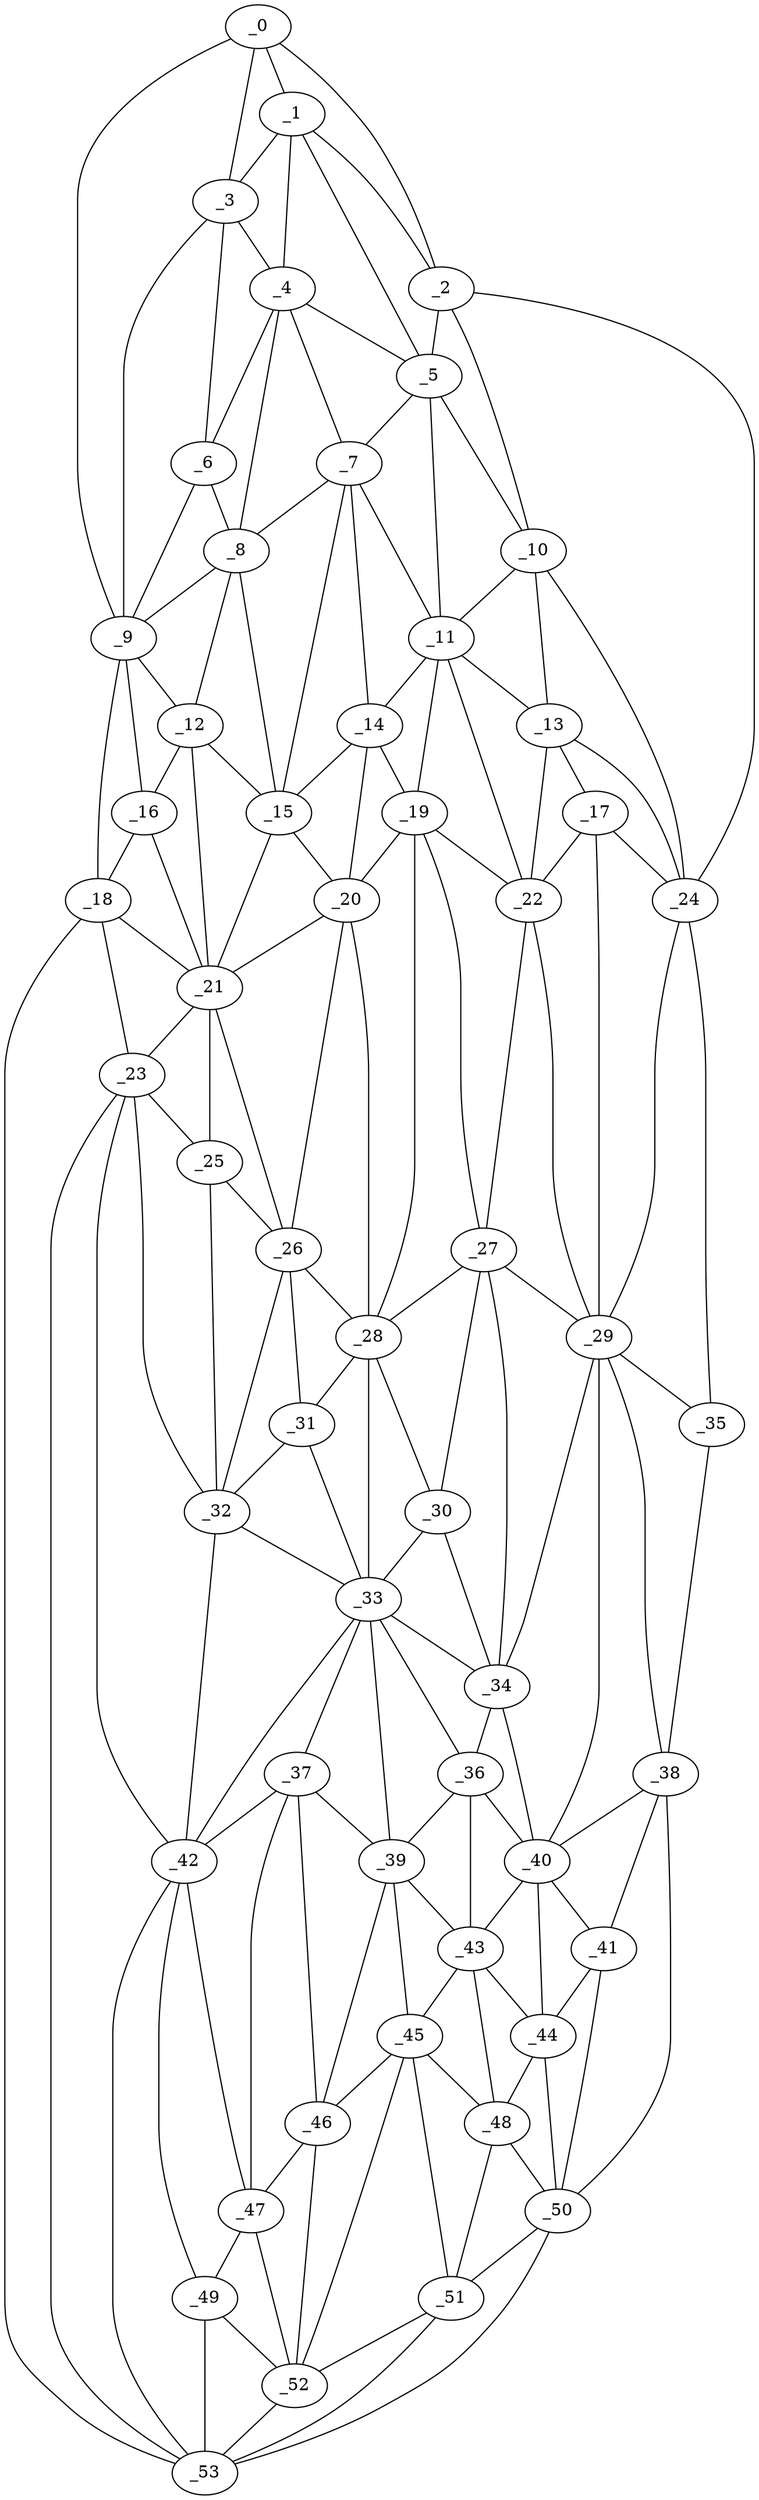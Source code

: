 graph "obj37__330.gxl" {
	_0	 [x=5,
		y=74];
	_1	 [x=17,
		y=73];
	_0 -- _1	 [valence=1];
	_2	 [x=21,
		y=52];
	_0 -- _2	 [valence=1];
	_3	 [x=25,
		y=83];
	_0 -- _3	 [valence=2];
	_9	 [x=35,
		y=93];
	_0 -- _9	 [valence=1];
	_1 -- _2	 [valence=2];
	_1 -- _3	 [valence=2];
	_4	 [x=26,
		y=72];
	_1 -- _4	 [valence=1];
	_5	 [x=29,
		y=57];
	_1 -- _5	 [valence=1];
	_2 -- _5	 [valence=2];
	_10	 [x=38,
		y=46];
	_2 -- _10	 [valence=1];
	_24	 [x=64,
		y=27];
	_2 -- _24	 [valence=1];
	_3 -- _4	 [valence=2];
	_6	 [x=29,
		y=82];
	_3 -- _6	 [valence=1];
	_3 -- _9	 [valence=2];
	_4 -- _5	 [valence=2];
	_4 -- _6	 [valence=2];
	_7	 [x=33,
		y=65];
	_4 -- _7	 [valence=2];
	_8	 [x=34,
		y=83];
	_4 -- _8	 [valence=1];
	_5 -- _7	 [valence=1];
	_5 -- _10	 [valence=2];
	_11	 [x=43,
		y=54];
	_5 -- _11	 [valence=2];
	_6 -- _8	 [valence=2];
	_6 -- _9	 [valence=1];
	_7 -- _8	 [valence=2];
	_7 -- _11	 [valence=1];
	_14	 [x=47,
		y=66];
	_7 -- _14	 [valence=2];
	_15	 [x=47,
		y=77];
	_7 -- _15	 [valence=2];
	_8 -- _9	 [valence=2];
	_12	 [x=45,
		y=86];
	_8 -- _12	 [valence=1];
	_8 -- _15	 [valence=2];
	_9 -- _12	 [valence=2];
	_16	 [x=47,
		y=92];
	_9 -- _16	 [valence=1];
	_18	 [x=51,
		y=102];
	_9 -- _18	 [valence=1];
	_10 -- _11	 [valence=2];
	_13	 [x=46,
		y=43];
	_10 -- _13	 [valence=2];
	_10 -- _24	 [valence=2];
	_11 -- _13	 [valence=1];
	_11 -- _14	 [valence=2];
	_19	 [x=53,
		y=65];
	_11 -- _19	 [valence=1];
	_22	 [x=59,
		y=51];
	_11 -- _22	 [valence=2];
	_12 -- _15	 [valence=2];
	_12 -- _16	 [valence=2];
	_21	 [x=57,
		y=90];
	_12 -- _21	 [valence=2];
	_17	 [x=51,
		y=41];
	_13 -- _17	 [valence=2];
	_13 -- _22	 [valence=2];
	_13 -- _24	 [valence=2];
	_14 -- _15	 [valence=1];
	_14 -- _19	 [valence=2];
	_20	 [x=55,
		y=74];
	_14 -- _20	 [valence=2];
	_15 -- _20	 [valence=1];
	_15 -- _21	 [valence=2];
	_16 -- _18	 [valence=1];
	_16 -- _21	 [valence=2];
	_17 -- _22	 [valence=1];
	_17 -- _24	 [valence=2];
	_29	 [x=72,
		y=37];
	_17 -- _29	 [valence=1];
	_18 -- _21	 [valence=2];
	_23	 [x=62,
		y=97];
	_18 -- _23	 [valence=2];
	_53	 [x=125,
		y=73];
	_18 -- _53	 [valence=1];
	_19 -- _20	 [valence=1];
	_19 -- _22	 [valence=2];
	_27	 [x=66,
		y=58];
	_19 -- _27	 [valence=2];
	_28	 [x=69,
		y=68];
	_19 -- _28	 [valence=2];
	_20 -- _21	 [valence=1];
	_26	 [x=65,
		y=82];
	_20 -- _26	 [valence=2];
	_20 -- _28	 [valence=1];
	_21 -- _23	 [valence=2];
	_25	 [x=64,
		y=88];
	_21 -- _25	 [valence=2];
	_21 -- _26	 [valence=1];
	_22 -- _27	 [valence=1];
	_22 -- _29	 [valence=2];
	_23 -- _25	 [valence=2];
	_32	 [x=73,
		y=81];
	_23 -- _32	 [valence=2];
	_42	 [x=98,
		y=80];
	_23 -- _42	 [valence=1];
	_23 -- _53	 [valence=1];
	_24 -- _29	 [valence=2];
	_35	 [x=83,
		y=25];
	_24 -- _35	 [valence=1];
	_25 -- _26	 [valence=2];
	_25 -- _32	 [valence=2];
	_26 -- _28	 [valence=2];
	_31	 [x=73,
		y=76];
	_26 -- _31	 [valence=2];
	_26 -- _32	 [valence=1];
	_27 -- _28	 [valence=1];
	_27 -- _29	 [valence=2];
	_30	 [x=73,
		y=62];
	_27 -- _30	 [valence=2];
	_34	 [x=82,
		y=55];
	_27 -- _34	 [valence=2];
	_28 -- _30	 [valence=2];
	_28 -- _31	 [valence=2];
	_33	 [x=81,
		y=74];
	_28 -- _33	 [valence=1];
	_29 -- _34	 [valence=1];
	_29 -- _35	 [valence=2];
	_38	 [x=92,
		y=28];
	_29 -- _38	 [valence=2];
	_40	 [x=94,
		y=48];
	_29 -- _40	 [valence=2];
	_30 -- _33	 [valence=2];
	_30 -- _34	 [valence=2];
	_31 -- _32	 [valence=2];
	_31 -- _33	 [valence=2];
	_32 -- _33	 [valence=2];
	_32 -- _42	 [valence=1];
	_33 -- _34	 [valence=2];
	_36	 [x=90,
		y=58];
	_33 -- _36	 [valence=2];
	_37	 [x=91,
		y=74];
	_33 -- _37	 [valence=2];
	_39	 [x=93,
		y=61];
	_33 -- _39	 [valence=2];
	_33 -- _42	 [valence=2];
	_34 -- _36	 [valence=2];
	_34 -- _40	 [valence=1];
	_35 -- _38	 [valence=1];
	_36 -- _39	 [valence=1];
	_36 -- _40	 [valence=2];
	_43	 [x=99,
		y=52];
	_36 -- _43	 [valence=2];
	_37 -- _39	 [valence=1];
	_37 -- _42	 [valence=1];
	_46	 [x=102,
		y=65];
	_37 -- _46	 [valence=2];
	_47	 [x=104,
		y=68];
	_37 -- _47	 [valence=1];
	_38 -- _40	 [valence=1];
	_41	 [x=98,
		y=32];
	_38 -- _41	 [valence=2];
	_50	 [x=121,
		y=47];
	_38 -- _50	 [valence=1];
	_39 -- _43	 [valence=2];
	_45	 [x=101,
		y=58];
	_39 -- _45	 [valence=1];
	_39 -- _46	 [valence=1];
	_40 -- _41	 [valence=2];
	_40 -- _43	 [valence=1];
	_44	 [x=101,
		y=36];
	_40 -- _44	 [valence=2];
	_41 -- _44	 [valence=2];
	_41 -- _50	 [valence=2];
	_42 -- _47	 [valence=1];
	_49	 [x=117,
		y=70];
	_42 -- _49	 [valence=1];
	_42 -- _53	 [valence=2];
	_43 -- _44	 [valence=1];
	_43 -- _45	 [valence=2];
	_48	 [x=113,
		y=45];
	_43 -- _48	 [valence=2];
	_44 -- _48	 [valence=2];
	_44 -- _50	 [valence=2];
	_45 -- _46	 [valence=1];
	_45 -- _48	 [valence=2];
	_51	 [x=121,
		y=53];
	_45 -- _51	 [valence=2];
	_52	 [x=121,
		y=65];
	_45 -- _52	 [valence=2];
	_46 -- _47	 [valence=2];
	_46 -- _52	 [valence=1];
	_47 -- _49	 [valence=1];
	_47 -- _52	 [valence=2];
	_48 -- _50	 [valence=1];
	_48 -- _51	 [valence=2];
	_49 -- _52	 [valence=2];
	_49 -- _53	 [valence=2];
	_50 -- _51	 [valence=1];
	_50 -- _53	 [valence=1];
	_51 -- _52	 [valence=1];
	_51 -- _53	 [valence=1];
	_52 -- _53	 [valence=2];
}

